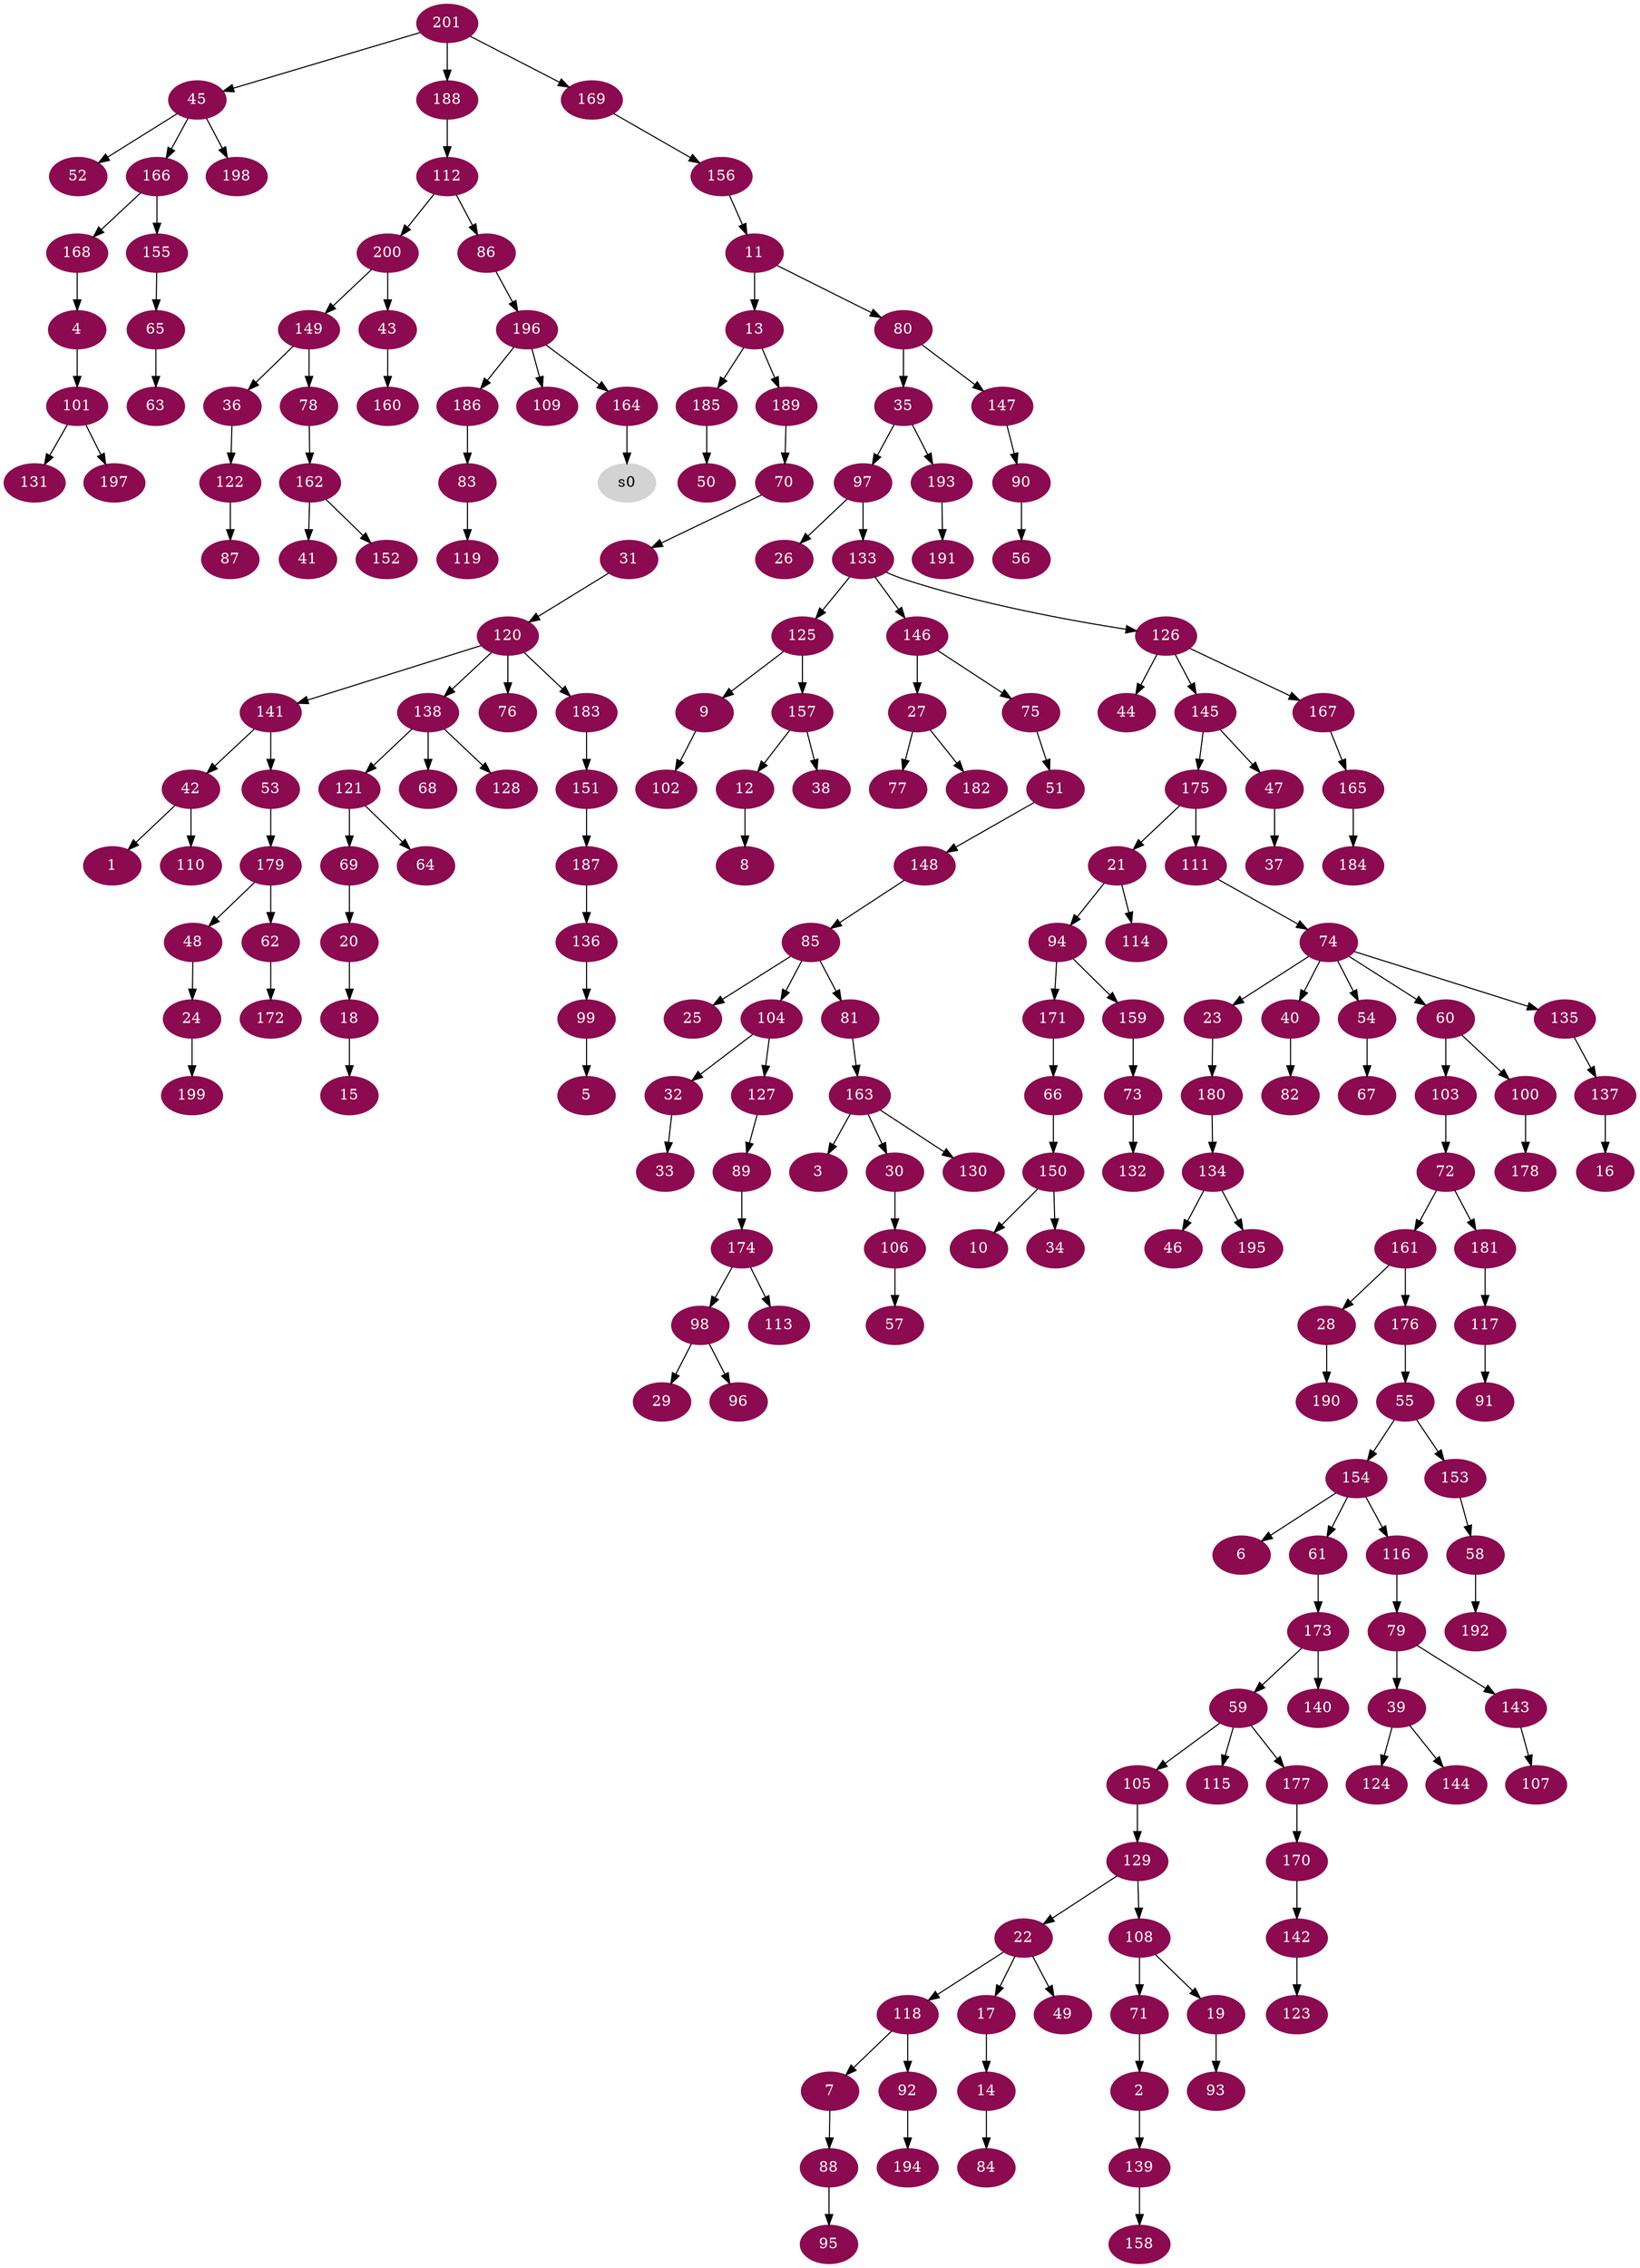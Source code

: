 digraph G {
node [color=deeppink4, style=filled, fontcolor=white];
42 -> 1;
71 -> 2;
163 -> 3;
168 -> 4;
99 -> 5;
154 -> 6;
118 -> 7;
12 -> 8;
125 -> 9;
150 -> 10;
156 -> 11;
157 -> 12;
11 -> 13;
17 -> 14;
18 -> 15;
137 -> 16;
22 -> 17;
20 -> 18;
108 -> 19;
69 -> 20;
175 -> 21;
129 -> 22;
74 -> 23;
48 -> 24;
85 -> 25;
97 -> 26;
146 -> 27;
161 -> 28;
98 -> 29;
163 -> 30;
70 -> 31;
104 -> 32;
32 -> 33;
150 -> 34;
80 -> 35;
149 -> 36;
47 -> 37;
157 -> 38;
79 -> 39;
74 -> 40;
162 -> 41;
141 -> 42;
200 -> 43;
126 -> 44;
201 -> 45;
134 -> 46;
145 -> 47;
179 -> 48;
22 -> 49;
185 -> 50;
75 -> 51;
45 -> 52;
141 -> 53;
74 -> 54;
176 -> 55;
90 -> 56;
106 -> 57;
153 -> 58;
173 -> 59;
74 -> 60;
154 -> 61;
179 -> 62;
65 -> 63;
121 -> 64;
155 -> 65;
171 -> 66;
54 -> 67;
138 -> 68;
121 -> 69;
189 -> 70;
108 -> 71;
103 -> 72;
159 -> 73;
111 -> 74;
146 -> 75;
120 -> 76;
27 -> 77;
149 -> 78;
116 -> 79;
11 -> 80;
85 -> 81;
40 -> 82;
186 -> 83;
14 -> 84;
148 -> 85;
112 -> 86;
122 -> 87;
7 -> 88;
127 -> 89;
147 -> 90;
117 -> 91;
118 -> 92;
19 -> 93;
21 -> 94;
88 -> 95;
98 -> 96;
35 -> 97;
174 -> 98;
136 -> 99;
60 -> 100;
4 -> 101;
9 -> 102;
60 -> 103;
85 -> 104;
59 -> 105;
30 -> 106;
143 -> 107;
129 -> 108;
196 -> 109;
42 -> 110;
175 -> 111;
188 -> 112;
174 -> 113;
21 -> 114;
59 -> 115;
154 -> 116;
181 -> 117;
22 -> 118;
83 -> 119;
31 -> 120;
138 -> 121;
36 -> 122;
142 -> 123;
39 -> 124;
133 -> 125;
133 -> 126;
104 -> 127;
138 -> 128;
105 -> 129;
163 -> 130;
101 -> 131;
73 -> 132;
97 -> 133;
180 -> 134;
74 -> 135;
187 -> 136;
135 -> 137;
120 -> 138;
2 -> 139;
173 -> 140;
120 -> 141;
170 -> 142;
79 -> 143;
39 -> 144;
126 -> 145;
133 -> 146;
80 -> 147;
51 -> 148;
200 -> 149;
66 -> 150;
183 -> 151;
162 -> 152;
55 -> 153;
55 -> 154;
166 -> 155;
169 -> 156;
125 -> 157;
139 -> 158;
94 -> 159;
43 -> 160;
72 -> 161;
78 -> 162;
81 -> 163;
196 -> 164;
167 -> 165;
45 -> 166;
126 -> 167;
166 -> 168;
201 -> 169;
177 -> 170;
94 -> 171;
62 -> 172;
61 -> 173;
89 -> 174;
145 -> 175;
161 -> 176;
59 -> 177;
100 -> 178;
53 -> 179;
23 -> 180;
72 -> 181;
27 -> 182;
120 -> 183;
165 -> 184;
13 -> 185;
196 -> 186;
151 -> 187;
201 -> 188;
13 -> 189;
28 -> 190;
193 -> 191;
58 -> 192;
35 -> 193;
92 -> 194;
134 -> 195;
86 -> 196;
101 -> 197;
45 -> 198;
24 -> 199;
112 -> 200;
node [color=lightgrey, style=filled, fontcolor=black];
164 -> s0;
}
